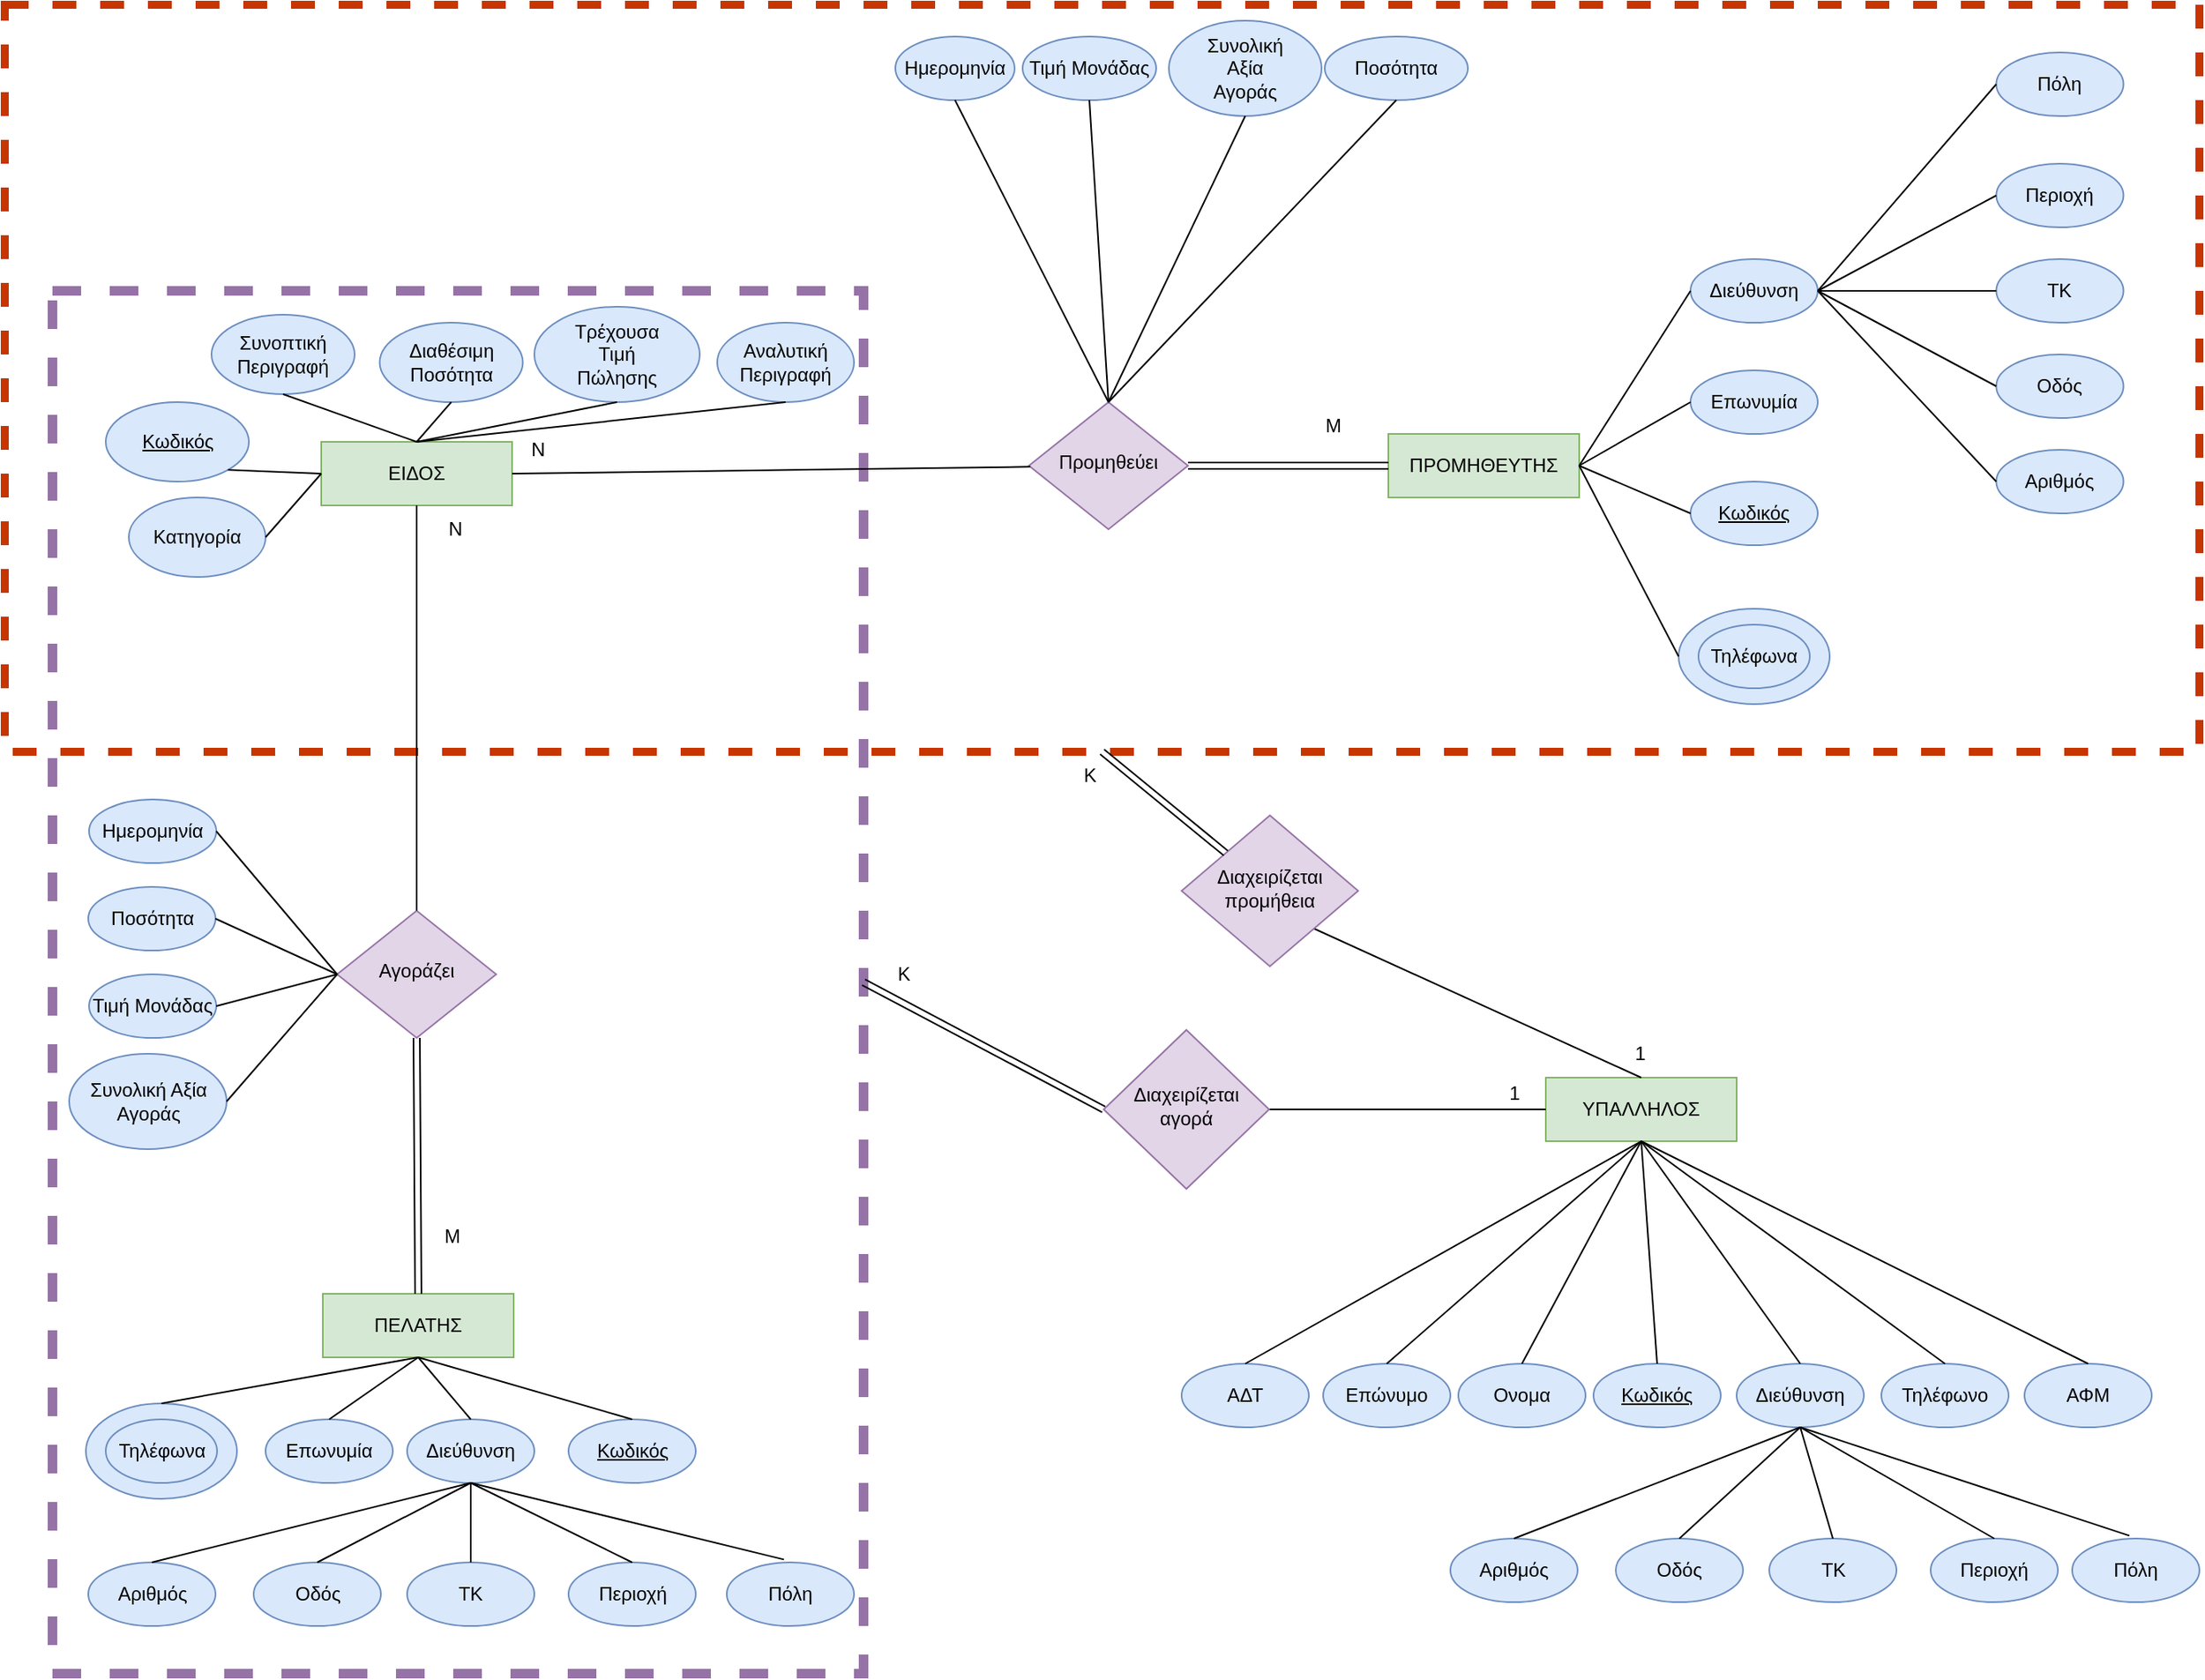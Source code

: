 <mxfile version="20.7.4" type="github">
  <diagram id="C5RBs43oDa-KdzZeNtuy" name="Page-1">
    <mxGraphModel dx="2522" dy="2306" grid="1" gridSize="10" guides="1" tooltips="1" connect="1" arrows="1" fold="1" page="1" pageScale="1" pageWidth="827" pageHeight="1169" math="0" shadow="0">
      <root>
        <mxCell id="WIyWlLk6GJQsqaUBKTNV-0" />
        <mxCell id="WIyWlLk6GJQsqaUBKTNV-1" parent="WIyWlLk6GJQsqaUBKTNV-0" />
        <mxCell id="r_JtfPT0x_Oz8yLnyJCr-7" value="" style="rounded=0;whiteSpace=wrap;html=1;dashed=1;fillStyle=hatch;fillColor=none;strokeColor=#9673a6;strokeWidth=6;" parent="WIyWlLk6GJQsqaUBKTNV-1" vertex="1">
          <mxGeometry x="-300" y="-90" width="510" height="870" as="geometry" />
        </mxCell>
        <mxCell id="r_JtfPT0x_Oz8yLnyJCr-0" value="" style="rounded=0;whiteSpace=wrap;html=1;dashed=1;fillColor=none;strokeColor=#C73500;fillStyle=cross-hatch;fontColor=#000000;strokeWidth=5;" parent="WIyWlLk6GJQsqaUBKTNV-1" vertex="1">
          <mxGeometry x="-330" y="-270" width="1380" height="470" as="geometry" />
        </mxCell>
        <mxCell id="WIyWlLk6GJQsqaUBKTNV-3" value="ΕΙΔΟΣ" style="rounded=0;whiteSpace=wrap;html=1;fontSize=12;glass=0;strokeWidth=1;shadow=0;fillColor=#d5e8d4;strokeColor=#82b366;" parent="WIyWlLk6GJQsqaUBKTNV-1" vertex="1">
          <mxGeometry x="-131" y="5" width="120" height="40" as="geometry" />
        </mxCell>
        <mxCell id="EW7ZDSgedZpqApuQQV04-0" value="&lt;div&gt;ΠΡΟΜΗΘΕΥΤΗΣ&lt;/div&gt;" style="rounded=0;whiteSpace=wrap;html=1;fontSize=12;glass=0;strokeWidth=1;shadow=0;fillColor=#d5e8d4;strokeColor=#82b366;" parent="WIyWlLk6GJQsqaUBKTNV-1" vertex="1">
          <mxGeometry x="540" width="120" height="40" as="geometry" />
        </mxCell>
        <mxCell id="EW7ZDSgedZpqApuQQV04-1" value="&lt;div&gt;ΠΕΛΑΤΗΣ&lt;/div&gt;" style="rounded=0;whiteSpace=wrap;html=1;fontSize=12;glass=0;strokeWidth=1;shadow=0;fillColor=#d5e8d4;strokeColor=#82b366;" parent="WIyWlLk6GJQsqaUBKTNV-1" vertex="1">
          <mxGeometry x="-130" y="541" width="120" height="40" as="geometry" />
        </mxCell>
        <mxCell id="EW7ZDSgedZpqApuQQV04-2" value="&lt;div&gt;ΥΠΑΛΛΗΛΟΣ&lt;/div&gt;" style="rounded=0;whiteSpace=wrap;html=1;fontSize=12;glass=0;strokeWidth=1;shadow=0;fillColor=#d5e8d4;strokeColor=#82b366;" parent="WIyWlLk6GJQsqaUBKTNV-1" vertex="1">
          <mxGeometry x="639" y="405" width="120" height="40" as="geometry" />
        </mxCell>
        <mxCell id="EW7ZDSgedZpqApuQQV04-3" value="Προμηθεύει" style="rhombus;whiteSpace=wrap;html=1;shadow=0;fontFamily=Helvetica;fontSize=12;align=center;strokeWidth=1;spacing=6;spacingTop=-4;fillColor=#e1d5e7;strokeColor=#9673a6;" parent="WIyWlLk6GJQsqaUBKTNV-1" vertex="1">
          <mxGeometry x="314" y="-20" width="100" height="80" as="geometry" />
        </mxCell>
        <mxCell id="EW7ZDSgedZpqApuQQV04-4" value="" style="endArrow=none;html=1;rounded=0;exitX=1;exitY=0.5;exitDx=0;exitDy=0;" parent="WIyWlLk6GJQsqaUBKTNV-1" source="WIyWlLk6GJQsqaUBKTNV-3" target="EW7ZDSgedZpqApuQQV04-3" edge="1">
          <mxGeometry width="50" height="50" relative="1" as="geometry">
            <mxPoint x="384" y="300" as="sourcePoint" />
            <mxPoint x="434" y="250" as="targetPoint" />
          </mxGeometry>
        </mxCell>
        <mxCell id="EW7ZDSgedZpqApuQQV04-5" value="" style="endArrow=none;html=1;rounded=0;exitX=1;exitY=0.5;exitDx=0;exitDy=0;entryX=0;entryY=0.5;entryDx=0;entryDy=0;shape=link;" parent="WIyWlLk6GJQsqaUBKTNV-1" source="EW7ZDSgedZpqApuQQV04-3" target="EW7ZDSgedZpqApuQQV04-0" edge="1">
          <mxGeometry width="50" height="50" relative="1" as="geometry">
            <mxPoint x="464" y="19.5" as="sourcePoint" />
            <mxPoint x="554" y="19.5" as="targetPoint" />
          </mxGeometry>
        </mxCell>
        <mxCell id="EW7ZDSgedZpqApuQQV04-6" value="&lt;div&gt;Διαθέσιμη &lt;br&gt;&lt;/div&gt;&lt;div&gt;Ποσότητα&lt;/div&gt;" style="ellipse;whiteSpace=wrap;html=1;fillColor=#dae8fc;strokeColor=#6c8ebf;" parent="WIyWlLk6GJQsqaUBKTNV-1" vertex="1">
          <mxGeometry x="-94.25" y="-70" width="90" height="50" as="geometry" />
        </mxCell>
        <mxCell id="EW7ZDSgedZpqApuQQV04-7" value="&lt;div&gt;Αναλυτική&lt;/div&gt;&lt;div&gt;Περιγραφή&lt;/div&gt;" style="ellipse;whiteSpace=wrap;html=1;fillColor=#dae8fc;strokeColor=#6c8ebf;" parent="WIyWlLk6GJQsqaUBKTNV-1" vertex="1">
          <mxGeometry x="118" y="-70" width="86" height="50" as="geometry" />
        </mxCell>
        <mxCell id="EW7ZDSgedZpqApuQQV04-8" value="&lt;div&gt;Συνοπτική&lt;/div&gt;&lt;div&gt;Περιγραφή&lt;/div&gt;" style="ellipse;whiteSpace=wrap;html=1;fillColor=#dae8fc;strokeColor=#6c8ebf;" parent="WIyWlLk6GJQsqaUBKTNV-1" vertex="1">
          <mxGeometry x="-200" y="-75" width="90" height="50" as="geometry" />
        </mxCell>
        <mxCell id="EW7ZDSgedZpqApuQQV04-9" value="&lt;u&gt;Κωδικός&lt;/u&gt;" style="ellipse;whiteSpace=wrap;html=1;fillColor=#dae8fc;strokeColor=#6c8ebf;" parent="WIyWlLk6GJQsqaUBKTNV-1" vertex="1">
          <mxGeometry x="-266.5" y="-20" width="90" height="50" as="geometry" />
        </mxCell>
        <mxCell id="EW7ZDSgedZpqApuQQV04-10" value="&lt;div&gt;Κατηγορία&lt;/div&gt;" style="ellipse;whiteSpace=wrap;html=1;fillColor=#dae8fc;strokeColor=#6c8ebf;" parent="WIyWlLk6GJQsqaUBKTNV-1" vertex="1">
          <mxGeometry x="-252" y="40" width="86" height="50" as="geometry" />
        </mxCell>
        <mxCell id="EW7ZDSgedZpqApuQQV04-11" value="&lt;div&gt;Τρέχουσα&lt;/div&gt;&lt;div&gt;Τιμή&lt;/div&gt;&lt;div&gt;Πώλησης&lt;/div&gt;" style="ellipse;whiteSpace=wrap;html=1;fillColor=#dae8fc;strokeColor=#6c8ebf;" parent="WIyWlLk6GJQsqaUBKTNV-1" vertex="1">
          <mxGeometry x="3" y="-80" width="104" height="60" as="geometry" />
        </mxCell>
        <mxCell id="EW7ZDSgedZpqApuQQV04-13" value="" style="endArrow=none;html=1;rounded=0;exitX=1;exitY=0.5;exitDx=0;exitDy=0;entryX=0;entryY=0.5;entryDx=0;entryDy=0;" parent="WIyWlLk6GJQsqaUBKTNV-1" source="EW7ZDSgedZpqApuQQV04-10" target="WIyWlLk6GJQsqaUBKTNV-3" edge="1">
          <mxGeometry width="50" height="50" relative="1" as="geometry">
            <mxPoint x="25" y="145" as="sourcePoint" />
            <mxPoint x="75" y="95" as="targetPoint" />
          </mxGeometry>
        </mxCell>
        <mxCell id="EW7ZDSgedZpqApuQQV04-14" value="" style="endArrow=none;html=1;rounded=0;exitX=1;exitY=1;exitDx=0;exitDy=0;entryX=0;entryY=0.5;entryDx=0;entryDy=0;" parent="WIyWlLk6GJQsqaUBKTNV-1" source="EW7ZDSgedZpqApuQQV04-9" target="WIyWlLk6GJQsqaUBKTNV-3" edge="1">
          <mxGeometry width="50" height="50" relative="1" as="geometry">
            <mxPoint x="-222" y="145" as="sourcePoint" />
            <mxPoint x="-121" y="35" as="targetPoint" />
          </mxGeometry>
        </mxCell>
        <mxCell id="EW7ZDSgedZpqApuQQV04-15" value="" style="endArrow=none;html=1;rounded=0;exitX=0.5;exitY=1;exitDx=0;exitDy=0;entryX=0.5;entryY=0;entryDx=0;entryDy=0;" parent="WIyWlLk6GJQsqaUBKTNV-1" source="EW7ZDSgedZpqApuQQV04-8" target="WIyWlLk6GJQsqaUBKTNV-3" edge="1">
          <mxGeometry width="50" height="50" relative="1" as="geometry">
            <mxPoint x="-236.53" y="92.15" as="sourcePoint" />
            <mxPoint x="-135" y="25" as="targetPoint" />
          </mxGeometry>
        </mxCell>
        <mxCell id="EW7ZDSgedZpqApuQQV04-16" value="" style="endArrow=none;html=1;rounded=0;exitX=0.5;exitY=1;exitDx=0;exitDy=0;entryX=0.5;entryY=0;entryDx=0;entryDy=0;" parent="WIyWlLk6GJQsqaUBKTNV-1" source="EW7ZDSgedZpqApuQQV04-6" target="WIyWlLk6GJQsqaUBKTNV-3" edge="1">
          <mxGeometry width="50" height="50" relative="1" as="geometry">
            <mxPoint x="-226.53" y="102.15" as="sourcePoint" />
            <mxPoint x="-111" y="45" as="targetPoint" />
          </mxGeometry>
        </mxCell>
        <mxCell id="EW7ZDSgedZpqApuQQV04-17" value="" style="endArrow=none;html=1;rounded=0;exitX=0.5;exitY=1;exitDx=0;exitDy=0;entryX=0.5;entryY=0;entryDx=0;entryDy=0;" parent="WIyWlLk6GJQsqaUBKTNV-1" source="EW7ZDSgedZpqApuQQV04-11" target="WIyWlLk6GJQsqaUBKTNV-3" edge="1">
          <mxGeometry width="50" height="50" relative="1" as="geometry">
            <mxPoint x="-255" y="-80" as="sourcePoint" />
            <mxPoint x="-125" y="25" as="targetPoint" />
          </mxGeometry>
        </mxCell>
        <mxCell id="EW7ZDSgedZpqApuQQV04-20" value="" style="endArrow=none;html=1;rounded=0;exitX=0.5;exitY=1;exitDx=0;exitDy=0;entryX=0.5;entryY=0;entryDx=0;entryDy=0;" parent="WIyWlLk6GJQsqaUBKTNV-1" source="EW7ZDSgedZpqApuQQV04-7" target="WIyWlLk6GJQsqaUBKTNV-3" edge="1">
          <mxGeometry width="50" height="50" relative="1" as="geometry">
            <mxPoint x="-277.0" y="-235" as="sourcePoint" />
            <mxPoint x="-140.0" y="-55" as="targetPoint" />
          </mxGeometry>
        </mxCell>
        <mxCell id="EW7ZDSgedZpqApuQQV04-21" value="Ν" style="text;html=1;align=center;verticalAlign=middle;resizable=0;points=[];autosize=1;strokeColor=none;fillColor=none;" parent="WIyWlLk6GJQsqaUBKTNV-1" vertex="1">
          <mxGeometry x="-10" y="-5" width="30" height="30" as="geometry" />
        </mxCell>
        <mxCell id="EW7ZDSgedZpqApuQQV04-22" value="Μ" style="text;html=1;align=center;verticalAlign=middle;resizable=0;points=[];autosize=1;strokeColor=none;fillColor=none;" parent="WIyWlLk6GJQsqaUBKTNV-1" vertex="1">
          <mxGeometry x="490" y="-20" width="30" height="30" as="geometry" />
        </mxCell>
        <mxCell id="EW7ZDSgedZpqApuQQV04-23" value="Ημερομηνία" style="ellipse;whiteSpace=wrap;html=1;fillColor=#dae8fc;strokeColor=#6c8ebf;" parent="WIyWlLk6GJQsqaUBKTNV-1" vertex="1">
          <mxGeometry x="230" y="-250" width="75" height="40" as="geometry" />
        </mxCell>
        <mxCell id="EW7ZDSgedZpqApuQQV04-24" value="Τιμή Μονάδας" style="ellipse;whiteSpace=wrap;html=1;fillColor=#dae8fc;strokeColor=#6c8ebf;" parent="WIyWlLk6GJQsqaUBKTNV-1" vertex="1">
          <mxGeometry x="310" y="-250" width="84" height="40" as="geometry" />
        </mxCell>
        <mxCell id="EW7ZDSgedZpqApuQQV04-25" value="&lt;div&gt;Συνολική&lt;/div&gt;&lt;div&gt;Αξία&lt;/div&gt;&lt;div&gt;Αγοράς&lt;/div&gt;" style="ellipse;whiteSpace=wrap;html=1;fillColor=#dae8fc;strokeColor=#6c8ebf;" parent="WIyWlLk6GJQsqaUBKTNV-1" vertex="1">
          <mxGeometry x="402" y="-260" width="96" height="60" as="geometry" />
        </mxCell>
        <mxCell id="EW7ZDSgedZpqApuQQV04-26" value="&lt;div&gt;Ποσότητα&lt;/div&gt;" style="ellipse;whiteSpace=wrap;html=1;fillColor=#dae8fc;strokeColor=#6c8ebf;" parent="WIyWlLk6GJQsqaUBKTNV-1" vertex="1">
          <mxGeometry x="500" y="-250" width="90" height="40" as="geometry" />
        </mxCell>
        <mxCell id="EW7ZDSgedZpqApuQQV04-29" value="" style="endArrow=none;html=1;rounded=0;exitX=0.5;exitY=1;exitDx=0;exitDy=0;entryX=0.5;entryY=0;entryDx=0;entryDy=0;" parent="WIyWlLk6GJQsqaUBKTNV-1" source="EW7ZDSgedZpqApuQQV04-24" target="EW7ZDSgedZpqApuQQV04-3" edge="1">
          <mxGeometry width="50" height="50" relative="1" as="geometry">
            <mxPoint x="290" y="80" as="sourcePoint" />
            <mxPoint x="340" y="30" as="targetPoint" />
          </mxGeometry>
        </mxCell>
        <mxCell id="EW7ZDSgedZpqApuQQV04-31" value="" style="endArrow=none;html=1;rounded=0;exitX=0.5;exitY=1;exitDx=0;exitDy=0;entryX=0.5;entryY=0;entryDx=0;entryDy=0;" parent="WIyWlLk6GJQsqaUBKTNV-1" source="EW7ZDSgedZpqApuQQV04-23" target="EW7ZDSgedZpqApuQQV04-3" edge="1">
          <mxGeometry width="50" height="50" relative="1" as="geometry">
            <mxPoint x="290" y="80" as="sourcePoint" />
            <mxPoint x="340" y="30" as="targetPoint" />
          </mxGeometry>
        </mxCell>
        <mxCell id="EW7ZDSgedZpqApuQQV04-32" value="" style="endArrow=none;html=1;rounded=0;exitX=0.5;exitY=1;exitDx=0;exitDy=0;entryX=0.5;entryY=0;entryDx=0;entryDy=0;" parent="WIyWlLk6GJQsqaUBKTNV-1" source="EW7ZDSgedZpqApuQQV04-26" target="EW7ZDSgedZpqApuQQV04-3" edge="1">
          <mxGeometry width="50" height="50" relative="1" as="geometry">
            <mxPoint x="290" y="80" as="sourcePoint" />
            <mxPoint x="340" y="30" as="targetPoint" />
          </mxGeometry>
        </mxCell>
        <mxCell id="EW7ZDSgedZpqApuQQV04-33" value="" style="endArrow=none;html=1;rounded=0;exitX=0.5;exitY=1;exitDx=0;exitDy=0;entryX=0.5;entryY=0;entryDx=0;entryDy=0;" parent="WIyWlLk6GJQsqaUBKTNV-1" source="EW7ZDSgedZpqApuQQV04-25" target="EW7ZDSgedZpqApuQQV04-3" edge="1">
          <mxGeometry width="50" height="50" relative="1" as="geometry">
            <mxPoint x="290" y="80" as="sourcePoint" />
            <mxPoint x="340" y="30" as="targetPoint" />
          </mxGeometry>
        </mxCell>
        <mxCell id="EW7ZDSgedZpqApuQQV04-38" value="Διεύθυνση" style="ellipse;whiteSpace=wrap;html=1;fillColor=#dae8fc;strokeColor=#6c8ebf;" parent="WIyWlLk6GJQsqaUBKTNV-1" vertex="1">
          <mxGeometry x="730" y="-110" width="80" height="40" as="geometry" />
        </mxCell>
        <mxCell id="EW7ZDSgedZpqApuQQV04-39" value="Επωνυμία" style="ellipse;whiteSpace=wrap;html=1;fillColor=#dae8fc;strokeColor=#6c8ebf;" parent="WIyWlLk6GJQsqaUBKTNV-1" vertex="1">
          <mxGeometry x="730" y="-40" width="80" height="40" as="geometry" />
        </mxCell>
        <mxCell id="EW7ZDSgedZpqApuQQV04-40" value="&lt;u&gt;Κωδικός&lt;/u&gt;" style="ellipse;whiteSpace=wrap;html=1;fillColor=#dae8fc;strokeColor=#6c8ebf;" parent="WIyWlLk6GJQsqaUBKTNV-1" vertex="1">
          <mxGeometry x="730" y="30" width="80" height="40" as="geometry" />
        </mxCell>
        <mxCell id="EW7ZDSgedZpqApuQQV04-43" value="" style="ellipse;whiteSpace=wrap;html=1;fillColor=#dae8fc;strokeColor=#6c8ebf;" parent="WIyWlLk6GJQsqaUBKTNV-1" vertex="1">
          <mxGeometry x="722.5" y="110" width="95" height="60" as="geometry" />
        </mxCell>
        <mxCell id="EW7ZDSgedZpqApuQQV04-44" value="Τηλέφωνα" style="ellipse;whiteSpace=wrap;html=1;fillColor=#dae8fc;strokeColor=#6c8ebf;" parent="WIyWlLk6GJQsqaUBKTNV-1" vertex="1">
          <mxGeometry x="735" y="120" width="70" height="40" as="geometry" />
        </mxCell>
        <mxCell id="EW7ZDSgedZpqApuQQV04-45" value="" style="endArrow=none;html=1;rounded=0;exitX=1;exitY=0.5;exitDx=0;exitDy=0;entryX=0;entryY=0.5;entryDx=0;entryDy=0;" parent="WIyWlLk6GJQsqaUBKTNV-1" source="EW7ZDSgedZpqApuQQV04-0" target="EW7ZDSgedZpqApuQQV04-38" edge="1">
          <mxGeometry width="50" height="50" relative="1" as="geometry">
            <mxPoint x="450" y="60" as="sourcePoint" />
            <mxPoint x="500" y="10" as="targetPoint" />
          </mxGeometry>
        </mxCell>
        <mxCell id="EW7ZDSgedZpqApuQQV04-46" value="" style="endArrow=none;html=1;rounded=0;entryX=0;entryY=0.5;entryDx=0;entryDy=0;exitX=1;exitY=0.5;exitDx=0;exitDy=0;" parent="WIyWlLk6GJQsqaUBKTNV-1" source="EW7ZDSgedZpqApuQQV04-0" target="EW7ZDSgedZpqApuQQV04-39" edge="1">
          <mxGeometry width="50" height="50" relative="1" as="geometry">
            <mxPoint x="450" y="60" as="sourcePoint" />
            <mxPoint x="500" y="10" as="targetPoint" />
          </mxGeometry>
        </mxCell>
        <mxCell id="EW7ZDSgedZpqApuQQV04-47" value="" style="endArrow=none;html=1;rounded=0;exitX=0;exitY=0.5;exitDx=0;exitDy=0;entryX=1;entryY=0.5;entryDx=0;entryDy=0;" parent="WIyWlLk6GJQsqaUBKTNV-1" source="EW7ZDSgedZpqApuQQV04-40" target="EW7ZDSgedZpqApuQQV04-0" edge="1">
          <mxGeometry width="50" height="50" relative="1" as="geometry">
            <mxPoint x="450" y="60" as="sourcePoint" />
            <mxPoint x="500" y="10" as="targetPoint" />
          </mxGeometry>
        </mxCell>
        <mxCell id="EW7ZDSgedZpqApuQQV04-48" value="" style="endArrow=none;html=1;rounded=0;exitX=0;exitY=0.5;exitDx=0;exitDy=0;entryX=1;entryY=0.5;entryDx=0;entryDy=0;" parent="WIyWlLk6GJQsqaUBKTNV-1" source="EW7ZDSgedZpqApuQQV04-43" target="EW7ZDSgedZpqApuQQV04-0" edge="1">
          <mxGeometry width="50" height="50" relative="1" as="geometry">
            <mxPoint x="450" y="60" as="sourcePoint" />
            <mxPoint x="500" y="10" as="targetPoint" />
          </mxGeometry>
        </mxCell>
        <mxCell id="EW7ZDSgedZpqApuQQV04-49" value="&lt;div&gt;Αγοράζει&lt;/div&gt;" style="rhombus;whiteSpace=wrap;html=1;shadow=0;fontFamily=Helvetica;fontSize=12;align=center;strokeWidth=1;spacing=6;spacingTop=-4;fillColor=#e1d5e7;strokeColor=#9673a6;" parent="WIyWlLk6GJQsqaUBKTNV-1" vertex="1">
          <mxGeometry x="-121" y="300" width="100" height="80" as="geometry" />
        </mxCell>
        <mxCell id="EW7ZDSgedZpqApuQQV04-50" value="" style="endArrow=none;html=1;rounded=0;entryX=0.5;entryY=1;entryDx=0;entryDy=0;exitX=0.5;exitY=0;exitDx=0;exitDy=0;" parent="WIyWlLk6GJQsqaUBKTNV-1" source="EW7ZDSgedZpqApuQQV04-49" target="WIyWlLk6GJQsqaUBKTNV-3" edge="1">
          <mxGeometry width="50" height="50" relative="1" as="geometry">
            <mxPoint x="267.5" y="350" as="sourcePoint" />
            <mxPoint x="317.5" y="300" as="targetPoint" />
          </mxGeometry>
        </mxCell>
        <mxCell id="EW7ZDSgedZpqApuQQV04-51" value="" style="endArrow=none;html=1;rounded=0;exitX=0.5;exitY=0;exitDx=0;exitDy=0;entryX=0.5;entryY=1;entryDx=0;entryDy=0;shape=link;" parent="WIyWlLk6GJQsqaUBKTNV-1" source="EW7ZDSgedZpqApuQQV04-1" target="EW7ZDSgedZpqApuQQV04-49" edge="1">
          <mxGeometry width="50" height="50" relative="1" as="geometry">
            <mxPoint x="-73.25" y="510" as="sourcePoint" />
            <mxPoint x="215.5" y="320" as="targetPoint" />
          </mxGeometry>
        </mxCell>
        <mxCell id="EW7ZDSgedZpqApuQQV04-52" value="Ημερομηνία" style="ellipse;whiteSpace=wrap;html=1;fillColor=#dae8fc;strokeColor=#6c8ebf;" parent="WIyWlLk6GJQsqaUBKTNV-1" vertex="1">
          <mxGeometry x="-277" y="230" width="80" height="40" as="geometry" />
        </mxCell>
        <mxCell id="EW7ZDSgedZpqApuQQV04-53" value="Ποσότητα" style="ellipse;whiteSpace=wrap;html=1;fillColor=#dae8fc;strokeColor=#6c8ebf;" parent="WIyWlLk6GJQsqaUBKTNV-1" vertex="1">
          <mxGeometry x="-277.5" y="285" width="80" height="40" as="geometry" />
        </mxCell>
        <mxCell id="EW7ZDSgedZpqApuQQV04-54" value="Τιμή Μονάδας" style="ellipse;whiteSpace=wrap;html=1;fillColor=#dae8fc;strokeColor=#6c8ebf;" parent="WIyWlLk6GJQsqaUBKTNV-1" vertex="1">
          <mxGeometry x="-277" y="340" width="80" height="40" as="geometry" />
        </mxCell>
        <mxCell id="EW7ZDSgedZpqApuQQV04-56" value="Συνολική Αξία Αγοράς" style="ellipse;whiteSpace=wrap;html=1;fillColor=#dae8fc;strokeColor=#6c8ebf;" parent="WIyWlLk6GJQsqaUBKTNV-1" vertex="1">
          <mxGeometry x="-289.5" y="390" width="99" height="60" as="geometry" />
        </mxCell>
        <mxCell id="EW7ZDSgedZpqApuQQV04-57" value="" style="endArrow=none;html=1;rounded=0;exitX=0;exitY=0.5;exitDx=0;exitDy=0;entryX=1;entryY=0.5;entryDx=0;entryDy=0;" parent="WIyWlLk6GJQsqaUBKTNV-1" source="EW7ZDSgedZpqApuQQV04-49" target="EW7ZDSgedZpqApuQQV04-52" edge="1">
          <mxGeometry width="50" height="50" relative="1" as="geometry">
            <mxPoint x="-442.5" y="370" as="sourcePoint" />
            <mxPoint x="-602.5" y="360" as="targetPoint" />
          </mxGeometry>
        </mxCell>
        <mxCell id="EW7ZDSgedZpqApuQQV04-58" value="" style="endArrow=none;html=1;rounded=0;entryX=1;entryY=0.5;entryDx=0;entryDy=0;exitX=0;exitY=0.5;exitDx=0;exitDy=0;" parent="WIyWlLk6GJQsqaUBKTNV-1" source="EW7ZDSgedZpqApuQQV04-49" target="EW7ZDSgedZpqApuQQV04-53" edge="1">
          <mxGeometry width="50" height="50" relative="1" as="geometry">
            <mxPoint x="-442.5" y="370" as="sourcePoint" />
            <mxPoint x="-602.5" y="360" as="targetPoint" />
          </mxGeometry>
        </mxCell>
        <mxCell id="EW7ZDSgedZpqApuQQV04-59" value="" style="endArrow=none;html=1;rounded=0;exitX=1;exitY=0.5;exitDx=0;exitDy=0;entryX=0;entryY=0.5;entryDx=0;entryDy=0;" parent="WIyWlLk6GJQsqaUBKTNV-1" source="EW7ZDSgedZpqApuQQV04-54" target="EW7ZDSgedZpqApuQQV04-49" edge="1">
          <mxGeometry width="50" height="50" relative="1" as="geometry">
            <mxPoint x="-652.5" y="410" as="sourcePoint" />
            <mxPoint x="-442.5" y="370" as="targetPoint" />
          </mxGeometry>
        </mxCell>
        <mxCell id="EW7ZDSgedZpqApuQQV04-60" value="" style="endArrow=none;html=1;rounded=0;exitX=1;exitY=0.5;exitDx=0;exitDy=0;entryX=0;entryY=0.5;entryDx=0;entryDy=0;" parent="WIyWlLk6GJQsqaUBKTNV-1" source="EW7ZDSgedZpqApuQQV04-56" target="EW7ZDSgedZpqApuQQV04-49" edge="1">
          <mxGeometry width="50" height="50" relative="1" as="geometry">
            <mxPoint x="-380.0" y="490" as="sourcePoint" />
            <mxPoint x="-442.5" y="370" as="targetPoint" />
          </mxGeometry>
        </mxCell>
        <mxCell id="EW7ZDSgedZpqApuQQV04-63" value="Ν" style="text;html=1;align=center;verticalAlign=middle;resizable=0;points=[];autosize=1;strokeColor=none;fillColor=none;" parent="WIyWlLk6GJQsqaUBKTNV-1" vertex="1">
          <mxGeometry x="-62" y="45" width="30" height="30" as="geometry" />
        </mxCell>
        <mxCell id="EW7ZDSgedZpqApuQQV04-64" value="Μ" style="text;html=1;align=center;verticalAlign=middle;resizable=0;points=[];autosize=1;strokeColor=none;fillColor=none;" parent="WIyWlLk6GJQsqaUBKTNV-1" vertex="1">
          <mxGeometry x="-64.25" y="490" width="30" height="30" as="geometry" />
        </mxCell>
        <mxCell id="UILEuSNSZ4yGdlzWPseG-9" value="&lt;div&gt;Πόλη&lt;/div&gt;" style="ellipse;whiteSpace=wrap;html=1;fillColor=#dae8fc;strokeColor=#6c8ebf;" parent="WIyWlLk6GJQsqaUBKTNV-1" vertex="1">
          <mxGeometry x="922.25" y="-240" width="80" height="40" as="geometry" />
        </mxCell>
        <mxCell id="UILEuSNSZ4yGdlzWPseG-10" value="Περιοχή" style="ellipse;whiteSpace=wrap;html=1;fillColor=#dae8fc;strokeColor=#6c8ebf;" parent="WIyWlLk6GJQsqaUBKTNV-1" vertex="1">
          <mxGeometry x="922.25" y="-170" width="80" height="40" as="geometry" />
        </mxCell>
        <mxCell id="UILEuSNSZ4yGdlzWPseG-11" value="ΤΚ" style="ellipse;whiteSpace=wrap;html=1;fillColor=#dae8fc;strokeColor=#6c8ebf;" parent="WIyWlLk6GJQsqaUBKTNV-1" vertex="1">
          <mxGeometry x="922.25" y="-110" width="80" height="40" as="geometry" />
        </mxCell>
        <mxCell id="UILEuSNSZ4yGdlzWPseG-12" value="Οδός" style="ellipse;whiteSpace=wrap;html=1;fillColor=#dae8fc;strokeColor=#6c8ebf;" parent="WIyWlLk6GJQsqaUBKTNV-1" vertex="1">
          <mxGeometry x="922.25" y="-50" width="80" height="40" as="geometry" />
        </mxCell>
        <mxCell id="UILEuSNSZ4yGdlzWPseG-13" value="Αριθμός" style="ellipse;whiteSpace=wrap;html=1;fillColor=#dae8fc;strokeColor=#6c8ebf;" parent="WIyWlLk6GJQsqaUBKTNV-1" vertex="1">
          <mxGeometry x="922.25" y="10" width="80" height="40" as="geometry" />
        </mxCell>
        <mxCell id="UILEuSNSZ4yGdlzWPseG-14" value="" style="endArrow=none;html=1;rounded=0;exitX=1;exitY=0.5;exitDx=0;exitDy=0;entryX=0;entryY=0.5;entryDx=0;entryDy=0;" parent="WIyWlLk6GJQsqaUBKTNV-1" source="EW7ZDSgedZpqApuQQV04-38" target="UILEuSNSZ4yGdlzWPseG-9" edge="1">
          <mxGeometry width="50" height="50" relative="1" as="geometry">
            <mxPoint x="817.5" y="-80.0" as="sourcePoint" />
            <mxPoint x="887.5" y="-190" as="targetPoint" />
          </mxGeometry>
        </mxCell>
        <mxCell id="UILEuSNSZ4yGdlzWPseG-15" value="" style="endArrow=none;html=1;rounded=0;exitX=1;exitY=0.5;exitDx=0;exitDy=0;entryX=0;entryY=0.5;entryDx=0;entryDy=0;" parent="WIyWlLk6GJQsqaUBKTNV-1" source="EW7ZDSgedZpqApuQQV04-38" target="UILEuSNSZ4yGdlzWPseG-10" edge="1">
          <mxGeometry width="50" height="50" relative="1" as="geometry">
            <mxPoint x="820" y="-80" as="sourcePoint" />
            <mxPoint x="890" y="-180" as="targetPoint" />
          </mxGeometry>
        </mxCell>
        <mxCell id="UILEuSNSZ4yGdlzWPseG-16" value="" style="endArrow=none;html=1;rounded=0;exitX=1;exitY=0.5;exitDx=0;exitDy=0;entryX=0;entryY=0.5;entryDx=0;entryDy=0;" parent="WIyWlLk6GJQsqaUBKTNV-1" source="EW7ZDSgedZpqApuQQV04-38" target="UILEuSNSZ4yGdlzWPseG-11" edge="1">
          <mxGeometry width="50" height="50" relative="1" as="geometry">
            <mxPoint x="830" y="-70" as="sourcePoint" />
            <mxPoint x="900" y="-170" as="targetPoint" />
          </mxGeometry>
        </mxCell>
        <mxCell id="UILEuSNSZ4yGdlzWPseG-17" value="" style="endArrow=none;html=1;rounded=0;exitX=1;exitY=0.5;exitDx=0;exitDy=0;entryX=0;entryY=0.5;entryDx=0;entryDy=0;" parent="WIyWlLk6GJQsqaUBKTNV-1" source="EW7ZDSgedZpqApuQQV04-38" target="UILEuSNSZ4yGdlzWPseG-12" edge="1">
          <mxGeometry width="50" height="50" relative="1" as="geometry">
            <mxPoint x="840" y="-60" as="sourcePoint" />
            <mxPoint x="910" y="-160" as="targetPoint" />
          </mxGeometry>
        </mxCell>
        <mxCell id="UILEuSNSZ4yGdlzWPseG-18" value="" style="endArrow=none;html=1;rounded=0;exitX=1;exitY=0.5;exitDx=0;exitDy=0;entryX=0;entryY=0.5;entryDx=0;entryDy=0;" parent="WIyWlLk6GJQsqaUBKTNV-1" source="EW7ZDSgedZpqApuQQV04-38" target="UILEuSNSZ4yGdlzWPseG-13" edge="1">
          <mxGeometry width="50" height="50" relative="1" as="geometry">
            <mxPoint x="850" y="-50" as="sourcePoint" />
            <mxPoint x="920" y="-150" as="targetPoint" />
          </mxGeometry>
        </mxCell>
        <mxCell id="UILEuSNSZ4yGdlzWPseG-19" value="Διεύθυνση" style="ellipse;whiteSpace=wrap;html=1;fillColor=#dae8fc;strokeColor=#6c8ebf;" parent="WIyWlLk6GJQsqaUBKTNV-1" vertex="1">
          <mxGeometry x="-77" y="620" width="80" height="40" as="geometry" />
        </mxCell>
        <mxCell id="UILEuSNSZ4yGdlzWPseG-20" value="Επωνυμία" style="ellipse;whiteSpace=wrap;html=1;fillColor=#dae8fc;strokeColor=#6c8ebf;" parent="WIyWlLk6GJQsqaUBKTNV-1" vertex="1">
          <mxGeometry x="-166" y="620" width="80" height="40" as="geometry" />
        </mxCell>
        <mxCell id="UILEuSNSZ4yGdlzWPseG-21" value="&lt;u&gt;Κωδικός&lt;/u&gt;" style="ellipse;whiteSpace=wrap;html=1;fillColor=#dae8fc;strokeColor=#6c8ebf;" parent="WIyWlLk6GJQsqaUBKTNV-1" vertex="1">
          <mxGeometry x="24.5" y="620" width="80" height="40" as="geometry" />
        </mxCell>
        <mxCell id="UILEuSNSZ4yGdlzWPseG-22" value="" style="ellipse;whiteSpace=wrap;html=1;fillColor=#dae8fc;strokeColor=#6c8ebf;" parent="WIyWlLk6GJQsqaUBKTNV-1" vertex="1">
          <mxGeometry x="-279" y="610" width="95" height="60" as="geometry" />
        </mxCell>
        <mxCell id="UILEuSNSZ4yGdlzWPseG-23" value="Τηλέφωνα" style="ellipse;whiteSpace=wrap;html=1;fillColor=#dae8fc;strokeColor=#6c8ebf;" parent="WIyWlLk6GJQsqaUBKTNV-1" vertex="1">
          <mxGeometry x="-266.5" y="620" width="70" height="40" as="geometry" />
        </mxCell>
        <mxCell id="UILEuSNSZ4yGdlzWPseG-24" value="" style="endArrow=none;html=1;rounded=0;exitX=0.5;exitY=1;exitDx=0;exitDy=0;entryX=0.5;entryY=0;entryDx=0;entryDy=0;" parent="WIyWlLk6GJQsqaUBKTNV-1" source="EW7ZDSgedZpqApuQQV04-1" target="UILEuSNSZ4yGdlzWPseG-19" edge="1">
          <mxGeometry width="50" height="50" relative="1" as="geometry">
            <mxPoint x="259.25" y="1030" as="sourcePoint" />
            <mxPoint x="99.25" y="1020" as="targetPoint" />
          </mxGeometry>
        </mxCell>
        <mxCell id="UILEuSNSZ4yGdlzWPseG-25" value="" style="endArrow=none;html=1;rounded=0;entryX=0.5;entryY=0;entryDx=0;entryDy=0;exitX=0.5;exitY=1;exitDx=0;exitDy=0;" parent="WIyWlLk6GJQsqaUBKTNV-1" source="EW7ZDSgedZpqApuQQV04-1" target="UILEuSNSZ4yGdlzWPseG-20" edge="1">
          <mxGeometry width="50" height="50" relative="1" as="geometry">
            <mxPoint x="-123.25" y="1030" as="sourcePoint" />
            <mxPoint x="-283.25" y="1020" as="targetPoint" />
          </mxGeometry>
        </mxCell>
        <mxCell id="UILEuSNSZ4yGdlzWPseG-26" value="" style="endArrow=none;html=1;rounded=0;exitX=0.5;exitY=0;exitDx=0;exitDy=0;entryX=0.5;entryY=1;entryDx=0;entryDy=0;" parent="WIyWlLk6GJQsqaUBKTNV-1" source="UILEuSNSZ4yGdlzWPseG-21" target="EW7ZDSgedZpqApuQQV04-1" edge="1">
          <mxGeometry width="50" height="50" relative="1" as="geometry">
            <mxPoint x="-14" y="620" as="sourcePoint" />
            <mxPoint x="-123.25" y="1030" as="targetPoint" />
          </mxGeometry>
        </mxCell>
        <mxCell id="UILEuSNSZ4yGdlzWPseG-27" value="" style="endArrow=none;html=1;rounded=0;exitX=0.5;exitY=0;exitDx=0;exitDy=0;entryX=0.5;entryY=1;entryDx=0;entryDy=0;" parent="WIyWlLk6GJQsqaUBKTNV-1" source="UILEuSNSZ4yGdlzWPseG-22" target="EW7ZDSgedZpqApuQQV04-1" edge="1">
          <mxGeometry width="50" height="50" relative="1" as="geometry">
            <mxPoint x="-333.25" y="1070" as="sourcePoint" />
            <mxPoint x="-73.25" y="670" as="targetPoint" />
          </mxGeometry>
        </mxCell>
        <mxCell id="UILEuSNSZ4yGdlzWPseG-28" value="&lt;div&gt;Πόλη&lt;/div&gt;" style="ellipse;whiteSpace=wrap;html=1;fillColor=#dae8fc;strokeColor=#6c8ebf;" parent="WIyWlLk6GJQsqaUBKTNV-1" vertex="1">
          <mxGeometry x="124" y="710" width="80" height="40" as="geometry" />
        </mxCell>
        <mxCell id="UILEuSNSZ4yGdlzWPseG-29" value="Περιοχή" style="ellipse;whiteSpace=wrap;html=1;fillColor=#dae8fc;strokeColor=#6c8ebf;" parent="WIyWlLk6GJQsqaUBKTNV-1" vertex="1">
          <mxGeometry x="24.5" y="710" width="80" height="40" as="geometry" />
        </mxCell>
        <mxCell id="UILEuSNSZ4yGdlzWPseG-30" value="ΤΚ" style="ellipse;whiteSpace=wrap;html=1;fillColor=#dae8fc;strokeColor=#6c8ebf;" parent="WIyWlLk6GJQsqaUBKTNV-1" vertex="1">
          <mxGeometry x="-77" y="710" width="80" height="40" as="geometry" />
        </mxCell>
        <mxCell id="UILEuSNSZ4yGdlzWPseG-31" value="Οδός" style="ellipse;whiteSpace=wrap;html=1;fillColor=#dae8fc;strokeColor=#6c8ebf;" parent="WIyWlLk6GJQsqaUBKTNV-1" vertex="1">
          <mxGeometry x="-173.5" y="710" width="80" height="40" as="geometry" />
        </mxCell>
        <mxCell id="UILEuSNSZ4yGdlzWPseG-32" value="Αριθμός" style="ellipse;whiteSpace=wrap;html=1;fillColor=#dae8fc;strokeColor=#6c8ebf;" parent="WIyWlLk6GJQsqaUBKTNV-1" vertex="1">
          <mxGeometry x="-277.5" y="710" width="80" height="40" as="geometry" />
        </mxCell>
        <mxCell id="UILEuSNSZ4yGdlzWPseG-33" value="" style="endArrow=none;html=1;rounded=0;exitX=0.5;exitY=1;exitDx=0;exitDy=0;entryX=0.449;entryY=-0.045;entryDx=0;entryDy=0;entryPerimeter=0;" parent="WIyWlLk6GJQsqaUBKTNV-1" source="UILEuSNSZ4yGdlzWPseG-19" target="UILEuSNSZ4yGdlzWPseG-28" edge="1">
          <mxGeometry width="50" height="50" relative="1" as="geometry">
            <mxPoint x="-50" y="830.0" as="sourcePoint" />
            <mxPoint x="20" y="720" as="targetPoint" />
          </mxGeometry>
        </mxCell>
        <mxCell id="UILEuSNSZ4yGdlzWPseG-34" value="" style="endArrow=none;html=1;rounded=0;exitX=0.5;exitY=1;exitDx=0;exitDy=0;entryX=0.5;entryY=0;entryDx=0;entryDy=0;" parent="WIyWlLk6GJQsqaUBKTNV-1" source="UILEuSNSZ4yGdlzWPseG-19" target="UILEuSNSZ4yGdlzWPseG-29" edge="1">
          <mxGeometry width="50" height="50" relative="1" as="geometry">
            <mxPoint x="-47.5" y="830" as="sourcePoint" />
            <mxPoint x="22.5" y="730" as="targetPoint" />
          </mxGeometry>
        </mxCell>
        <mxCell id="UILEuSNSZ4yGdlzWPseG-35" value="" style="endArrow=none;html=1;rounded=0;exitX=0.5;exitY=1;exitDx=0;exitDy=0;entryX=0.5;entryY=0;entryDx=0;entryDy=0;" parent="WIyWlLk6GJQsqaUBKTNV-1" source="UILEuSNSZ4yGdlzWPseG-19" target="UILEuSNSZ4yGdlzWPseG-30" edge="1">
          <mxGeometry width="50" height="50" relative="1" as="geometry">
            <mxPoint x="-37.5" y="620" as="sourcePoint" />
            <mxPoint x="32.5" y="520" as="targetPoint" />
          </mxGeometry>
        </mxCell>
        <mxCell id="UILEuSNSZ4yGdlzWPseG-36" value="" style="endArrow=none;html=1;rounded=0;exitX=0.5;exitY=1;exitDx=0;exitDy=0;entryX=0.5;entryY=0;entryDx=0;entryDy=0;" parent="WIyWlLk6GJQsqaUBKTNV-1" source="UILEuSNSZ4yGdlzWPseG-19" target="UILEuSNSZ4yGdlzWPseG-31" edge="1">
          <mxGeometry width="50" height="50" relative="1" as="geometry">
            <mxPoint x="-27.5" y="850" as="sourcePoint" />
            <mxPoint x="42.5" y="750" as="targetPoint" />
          </mxGeometry>
        </mxCell>
        <mxCell id="UILEuSNSZ4yGdlzWPseG-37" value="" style="endArrow=none;html=1;rounded=0;exitX=0.5;exitY=1;exitDx=0;exitDy=0;entryX=0.5;entryY=0;entryDx=0;entryDy=0;" parent="WIyWlLk6GJQsqaUBKTNV-1" source="UILEuSNSZ4yGdlzWPseG-19" target="UILEuSNSZ4yGdlzWPseG-32" edge="1">
          <mxGeometry width="50" height="50" relative="1" as="geometry">
            <mxPoint x="365" y="860" as="sourcePoint" />
            <mxPoint x="435" y="760" as="targetPoint" />
          </mxGeometry>
        </mxCell>
        <mxCell id="UILEuSNSZ4yGdlzWPseG-38" value="&lt;u&gt;Κωδικός&lt;/u&gt;" style="ellipse;whiteSpace=wrap;html=1;fillColor=#dae8fc;strokeColor=#6c8ebf;" parent="WIyWlLk6GJQsqaUBKTNV-1" vertex="1">
          <mxGeometry x="669" y="585" width="80" height="40" as="geometry" />
        </mxCell>
        <mxCell id="UILEuSNSZ4yGdlzWPseG-39" value="Τηλέφωνο" style="ellipse;whiteSpace=wrap;html=1;fillColor=#dae8fc;strokeColor=#6c8ebf;" parent="WIyWlLk6GJQsqaUBKTNV-1" vertex="1">
          <mxGeometry x="850" y="585" width="80" height="40" as="geometry" />
        </mxCell>
        <mxCell id="UILEuSNSZ4yGdlzWPseG-40" value="Διεύθυνση" style="ellipse;whiteSpace=wrap;html=1;fillColor=#dae8fc;strokeColor=#6c8ebf;" parent="WIyWlLk6GJQsqaUBKTNV-1" vertex="1">
          <mxGeometry x="759" y="585" width="80" height="40" as="geometry" />
        </mxCell>
        <mxCell id="UILEuSNSZ4yGdlzWPseG-41" value="" style="endArrow=none;html=1;rounded=0;exitX=0.5;exitY=1;exitDx=0;exitDy=0;entryX=0.5;entryY=0;entryDx=0;entryDy=0;" parent="WIyWlLk6GJQsqaUBKTNV-1" source="EW7ZDSgedZpqApuQQV04-2" target="UILEuSNSZ4yGdlzWPseG-40" edge="1">
          <mxGeometry width="50" height="50" relative="1" as="geometry">
            <mxPoint x="528.25" y="555" as="sourcePoint" />
            <mxPoint x="318.25" y="995" as="targetPoint" />
          </mxGeometry>
        </mxCell>
        <mxCell id="UILEuSNSZ4yGdlzWPseG-42" value="&lt;div&gt;Πόλη&lt;/div&gt;" style="ellipse;whiteSpace=wrap;html=1;fillColor=#dae8fc;strokeColor=#6c8ebf;" parent="WIyWlLk6GJQsqaUBKTNV-1" vertex="1">
          <mxGeometry x="970" y="695" width="80" height="40" as="geometry" />
        </mxCell>
        <mxCell id="UILEuSNSZ4yGdlzWPseG-43" value="Περιοχή" style="ellipse;whiteSpace=wrap;html=1;fillColor=#dae8fc;strokeColor=#6c8ebf;" parent="WIyWlLk6GJQsqaUBKTNV-1" vertex="1">
          <mxGeometry x="881" y="695" width="80" height="40" as="geometry" />
        </mxCell>
        <mxCell id="UILEuSNSZ4yGdlzWPseG-44" value="ΤΚ" style="ellipse;whiteSpace=wrap;html=1;fillColor=#dae8fc;strokeColor=#6c8ebf;" parent="WIyWlLk6GJQsqaUBKTNV-1" vertex="1">
          <mxGeometry x="779.5" y="695" width="80" height="40" as="geometry" />
        </mxCell>
        <mxCell id="UILEuSNSZ4yGdlzWPseG-45" value="Οδός" style="ellipse;whiteSpace=wrap;html=1;fillColor=#dae8fc;strokeColor=#6c8ebf;" parent="WIyWlLk6GJQsqaUBKTNV-1" vertex="1">
          <mxGeometry x="683" y="695" width="80" height="40" as="geometry" />
        </mxCell>
        <mxCell id="UILEuSNSZ4yGdlzWPseG-46" value="Αριθμός" style="ellipse;whiteSpace=wrap;html=1;fillColor=#dae8fc;strokeColor=#6c8ebf;" parent="WIyWlLk6GJQsqaUBKTNV-1" vertex="1">
          <mxGeometry x="579" y="695" width="80" height="40" as="geometry" />
        </mxCell>
        <mxCell id="UILEuSNSZ4yGdlzWPseG-47" value="" style="endArrow=none;html=1;rounded=0;exitX=0.5;exitY=1;exitDx=0;exitDy=0;entryX=0.449;entryY=-0.045;entryDx=0;entryDy=0;entryPerimeter=0;" parent="WIyWlLk6GJQsqaUBKTNV-1" source="UILEuSNSZ4yGdlzWPseG-40" target="UILEuSNSZ4yGdlzWPseG-42" edge="1">
          <mxGeometry width="50" height="50" relative="1" as="geometry">
            <mxPoint x="806.5" y="795.0" as="sourcePoint" />
            <mxPoint x="876.5" y="685" as="targetPoint" />
          </mxGeometry>
        </mxCell>
        <mxCell id="UILEuSNSZ4yGdlzWPseG-48" value="" style="endArrow=none;html=1;rounded=0;exitX=0.5;exitY=1;exitDx=0;exitDy=0;entryX=0.5;entryY=0;entryDx=0;entryDy=0;" parent="WIyWlLk6GJQsqaUBKTNV-1" source="UILEuSNSZ4yGdlzWPseG-40" target="UILEuSNSZ4yGdlzWPseG-43" edge="1">
          <mxGeometry width="50" height="50" relative="1" as="geometry">
            <mxPoint x="809" y="795" as="sourcePoint" />
            <mxPoint x="879" y="695" as="targetPoint" />
          </mxGeometry>
        </mxCell>
        <mxCell id="UILEuSNSZ4yGdlzWPseG-49" value="" style="endArrow=none;html=1;rounded=0;exitX=0.5;exitY=1;exitDx=0;exitDy=0;entryX=0.5;entryY=0;entryDx=0;entryDy=0;" parent="WIyWlLk6GJQsqaUBKTNV-1" source="UILEuSNSZ4yGdlzWPseG-40" target="UILEuSNSZ4yGdlzWPseG-44" edge="1">
          <mxGeometry width="50" height="50" relative="1" as="geometry">
            <mxPoint x="819" y="805" as="sourcePoint" />
            <mxPoint x="889" y="705" as="targetPoint" />
          </mxGeometry>
        </mxCell>
        <mxCell id="UILEuSNSZ4yGdlzWPseG-50" value="" style="endArrow=none;html=1;rounded=0;exitX=0.5;exitY=1;exitDx=0;exitDy=0;entryX=0.5;entryY=0;entryDx=0;entryDy=0;" parent="WIyWlLk6GJQsqaUBKTNV-1" source="UILEuSNSZ4yGdlzWPseG-40" target="UILEuSNSZ4yGdlzWPseG-45" edge="1">
          <mxGeometry width="50" height="50" relative="1" as="geometry">
            <mxPoint x="829" y="815" as="sourcePoint" />
            <mxPoint x="899" y="715" as="targetPoint" />
          </mxGeometry>
        </mxCell>
        <mxCell id="UILEuSNSZ4yGdlzWPseG-51" value="" style="endArrow=none;html=1;rounded=0;exitX=0.5;exitY=1;exitDx=0;exitDy=0;entryX=0.5;entryY=0;entryDx=0;entryDy=0;" parent="WIyWlLk6GJQsqaUBKTNV-1" source="UILEuSNSZ4yGdlzWPseG-40" target="UILEuSNSZ4yGdlzWPseG-46" edge="1">
          <mxGeometry width="50" height="50" relative="1" as="geometry">
            <mxPoint x="839" y="825" as="sourcePoint" />
            <mxPoint x="909" y="725" as="targetPoint" />
          </mxGeometry>
        </mxCell>
        <mxCell id="UILEuSNSZ4yGdlzWPseG-52" value="Ονομα" style="ellipse;whiteSpace=wrap;html=1;fillColor=#dae8fc;strokeColor=#6c8ebf;" parent="WIyWlLk6GJQsqaUBKTNV-1" vertex="1">
          <mxGeometry x="584" y="585" width="80" height="40" as="geometry" />
        </mxCell>
        <mxCell id="UILEuSNSZ4yGdlzWPseG-53" value="Επώνυμο" style="ellipse;whiteSpace=wrap;html=1;fillColor=#dae8fc;strokeColor=#6c8ebf;" parent="WIyWlLk6GJQsqaUBKTNV-1" vertex="1">
          <mxGeometry x="499" y="585" width="80" height="40" as="geometry" />
        </mxCell>
        <mxCell id="UILEuSNSZ4yGdlzWPseG-54" value="" style="endArrow=none;html=1;rounded=0;exitX=0.5;exitY=1;exitDx=0;exitDy=0;entryX=0.5;entryY=0;entryDx=0;entryDy=0;" parent="WIyWlLk6GJQsqaUBKTNV-1" source="EW7ZDSgedZpqApuQQV04-2" target="UILEuSNSZ4yGdlzWPseG-53" edge="1">
          <mxGeometry width="50" height="50" relative="1" as="geometry">
            <mxPoint x="719" y="465" as="sourcePoint" />
            <mxPoint x="829.5" y="595" as="targetPoint" />
          </mxGeometry>
        </mxCell>
        <mxCell id="UILEuSNSZ4yGdlzWPseG-55" value="" style="endArrow=none;html=1;rounded=0;exitX=0.5;exitY=1;exitDx=0;exitDy=0;entryX=0.5;entryY=0;entryDx=0;entryDy=0;" parent="WIyWlLk6GJQsqaUBKTNV-1" source="EW7ZDSgedZpqApuQQV04-2" target="UILEuSNSZ4yGdlzWPseG-52" edge="1">
          <mxGeometry width="50" height="50" relative="1" as="geometry">
            <mxPoint x="729" y="475" as="sourcePoint" />
            <mxPoint x="839.5" y="605" as="targetPoint" />
          </mxGeometry>
        </mxCell>
        <mxCell id="UILEuSNSZ4yGdlzWPseG-56" value="" style="endArrow=none;html=1;rounded=0;exitX=0.5;exitY=1;exitDx=0;exitDy=0;entryX=0.5;entryY=0;entryDx=0;entryDy=0;" parent="WIyWlLk6GJQsqaUBKTNV-1" source="EW7ZDSgedZpqApuQQV04-2" target="UILEuSNSZ4yGdlzWPseG-38" edge="1">
          <mxGeometry width="50" height="50" relative="1" as="geometry">
            <mxPoint x="739" y="485" as="sourcePoint" />
            <mxPoint x="849.5" y="615" as="targetPoint" />
          </mxGeometry>
        </mxCell>
        <mxCell id="UILEuSNSZ4yGdlzWPseG-57" value="" style="endArrow=none;html=1;rounded=0;exitX=0.5;exitY=1;exitDx=0;exitDy=0;entryX=0.5;entryY=0;entryDx=0;entryDy=0;" parent="WIyWlLk6GJQsqaUBKTNV-1" source="EW7ZDSgedZpqApuQQV04-2" target="UILEuSNSZ4yGdlzWPseG-39" edge="1">
          <mxGeometry width="50" height="50" relative="1" as="geometry">
            <mxPoint x="749" y="495" as="sourcePoint" />
            <mxPoint x="859.5" y="625" as="targetPoint" />
          </mxGeometry>
        </mxCell>
        <mxCell id="UILEuSNSZ4yGdlzWPseG-58" value="ΑΔΤ" style="ellipse;whiteSpace=wrap;html=1;fillColor=#dae8fc;strokeColor=#6c8ebf;" parent="WIyWlLk6GJQsqaUBKTNV-1" vertex="1">
          <mxGeometry x="410" y="585" width="80" height="40" as="geometry" />
        </mxCell>
        <mxCell id="UILEuSNSZ4yGdlzWPseG-59" value="ΑΦΜ" style="ellipse;whiteSpace=wrap;html=1;fillColor=#dae8fc;strokeColor=#6c8ebf;" parent="WIyWlLk6GJQsqaUBKTNV-1" vertex="1">
          <mxGeometry x="940" y="585" width="80" height="40" as="geometry" />
        </mxCell>
        <mxCell id="UILEuSNSZ4yGdlzWPseG-60" value="" style="endArrow=none;html=1;rounded=0;exitX=0.5;exitY=1;exitDx=0;exitDy=0;entryX=0.5;entryY=0;entryDx=0;entryDy=0;" parent="WIyWlLk6GJQsqaUBKTNV-1" source="EW7ZDSgedZpqApuQQV04-2" target="UILEuSNSZ4yGdlzWPseG-59" edge="1">
          <mxGeometry width="50" height="50" relative="1" as="geometry">
            <mxPoint x="709" y="455" as="sourcePoint" />
            <mxPoint x="948.25" y="595" as="targetPoint" />
          </mxGeometry>
        </mxCell>
        <mxCell id="UILEuSNSZ4yGdlzWPseG-61" value="" style="endArrow=none;html=1;rounded=0;exitX=0.5;exitY=1;exitDx=0;exitDy=0;entryX=0.5;entryY=0;entryDx=0;entryDy=0;" parent="WIyWlLk6GJQsqaUBKTNV-1" source="EW7ZDSgedZpqApuQQV04-2" target="UILEuSNSZ4yGdlzWPseG-58" edge="1">
          <mxGeometry width="50" height="50" relative="1" as="geometry">
            <mxPoint x="709" y="455" as="sourcePoint" />
            <mxPoint x="499" y="595" as="targetPoint" />
          </mxGeometry>
        </mxCell>
        <mxCell id="J-ITxOZtPRF64bMvd2x0-1" value="" style="endArrow=none;html=1;rounded=0;entryX=1;entryY=1;entryDx=0;entryDy=0;exitX=0.5;exitY=0;exitDx=0;exitDy=0;" parent="WIyWlLk6GJQsqaUBKTNV-1" source="EW7ZDSgedZpqApuQQV04-2" target="r_JtfPT0x_Oz8yLnyJCr-1" edge="1">
          <mxGeometry width="50" height="50" relative="1" as="geometry">
            <mxPoint x="495.75" y="570" as="sourcePoint" />
            <mxPoint x="545.75" y="520" as="targetPoint" />
          </mxGeometry>
        </mxCell>
        <mxCell id="J-ITxOZtPRF64bMvd2x0-2" value="" style="endArrow=none;html=1;rounded=0;entryX=0;entryY=0.5;entryDx=0;entryDy=0;exitX=1;exitY=0.5;exitDx=0;exitDy=0;" parent="WIyWlLk6GJQsqaUBKTNV-1" source="r_JtfPT0x_Oz8yLnyJCr-4" target="EW7ZDSgedZpqApuQQV04-2" edge="1">
          <mxGeometry width="50" height="50" relative="1" as="geometry">
            <mxPoint x="345.75" y="460" as="sourcePoint" />
            <mxPoint x="553.75" y="460" as="targetPoint" />
          </mxGeometry>
        </mxCell>
        <mxCell id="J-ITxOZtPRF64bMvd2x0-3" value="1" style="text;html=1;align=center;verticalAlign=middle;resizable=0;points=[];autosize=1;strokeColor=none;fillColor=none;" parent="WIyWlLk6GJQsqaUBKTNV-1" vertex="1">
          <mxGeometry x="683" y="375" width="30" height="30" as="geometry" />
        </mxCell>
        <mxCell id="J-ITxOZtPRF64bMvd2x0-4" value="1" style="text;html=1;align=center;verticalAlign=middle;resizable=0;points=[];autosize=1;strokeColor=none;fillColor=none;" parent="WIyWlLk6GJQsqaUBKTNV-1" vertex="1">
          <mxGeometry x="604" y="400" width="30" height="30" as="geometry" />
        </mxCell>
        <mxCell id="r_JtfPT0x_Oz8yLnyJCr-1" value="Διαχειρίζεται&lt;br&gt;&lt;div&gt;προμήθεια&lt;/div&gt;" style="rhombus;whiteSpace=wrap;html=1;shadow=0;fontFamily=Helvetica;fontSize=12;align=center;strokeWidth=1;spacing=6;spacingTop=-4;fillColor=#e1d5e7;strokeColor=#9673a6;" parent="WIyWlLk6GJQsqaUBKTNV-1" vertex="1">
          <mxGeometry x="410" y="240" width="111" height="95" as="geometry" />
        </mxCell>
        <mxCell id="r_JtfPT0x_Oz8yLnyJCr-2" value="" style="endArrow=none;html=1;rounded=0;entryX=0.5;entryY=1;entryDx=0;entryDy=0;exitX=0;exitY=0;exitDx=0;exitDy=0;shape=link;" parent="WIyWlLk6GJQsqaUBKTNV-1" source="r_JtfPT0x_Oz8yLnyJCr-1" target="r_JtfPT0x_Oz8yLnyJCr-0" edge="1">
          <mxGeometry width="50" height="50" relative="1" as="geometry">
            <mxPoint x="583.25" y="465" as="sourcePoint" />
            <mxPoint x="490" y="370" as="targetPoint" />
          </mxGeometry>
        </mxCell>
        <mxCell id="r_JtfPT0x_Oz8yLnyJCr-3" value="K" style="text;html=1;align=center;verticalAlign=middle;resizable=0;points=[];autosize=1;strokeColor=none;fillColor=none;" parent="WIyWlLk6GJQsqaUBKTNV-1" vertex="1">
          <mxGeometry x="337" y="200" width="30" height="30" as="geometry" />
        </mxCell>
        <mxCell id="r_JtfPT0x_Oz8yLnyJCr-4" value="Διαχειρίζεται&lt;br&gt;αγορά" style="rhombus;whiteSpace=wrap;html=1;shadow=0;fontFamily=Helvetica;fontSize=12;align=center;strokeWidth=1;spacing=6;spacingTop=-4;fillColor=#e1d5e7;strokeColor=#9673a6;" parent="WIyWlLk6GJQsqaUBKTNV-1" vertex="1">
          <mxGeometry x="361" y="375" width="104" height="100" as="geometry" />
        </mxCell>
        <mxCell id="r_JtfPT0x_Oz8yLnyJCr-5" value="" style="endArrow=none;html=1;rounded=0;exitX=0;exitY=0.5;exitDx=0;exitDy=0;shape=link;entryX=1;entryY=0.5;entryDx=0;entryDy=0;" parent="WIyWlLk6GJQsqaUBKTNV-1" source="r_JtfPT0x_Oz8yLnyJCr-4" target="r_JtfPT0x_Oz8yLnyJCr-7" edge="1">
          <mxGeometry width="50" height="50" relative="1" as="geometry">
            <mxPoint x="277.5" y="660" as="sourcePoint" />
            <mxPoint x="100" y="420" as="targetPoint" />
          </mxGeometry>
        </mxCell>
        <mxCell id="r_JtfPT0x_Oz8yLnyJCr-6" value="K" style="text;html=1;align=center;verticalAlign=middle;resizable=0;points=[];autosize=1;strokeColor=none;fillColor=none;" parent="WIyWlLk6GJQsqaUBKTNV-1" vertex="1">
          <mxGeometry x="220" y="325" width="30" height="30" as="geometry" />
        </mxCell>
      </root>
    </mxGraphModel>
  </diagram>
</mxfile>
